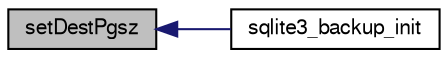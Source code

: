 digraph "setDestPgsz"
{
  edge [fontname="FreeSans",fontsize="10",labelfontname="FreeSans",labelfontsize="10"];
  node [fontname="FreeSans",fontsize="10",shape=record];
  rankdir="LR";
  Node291501 [label="setDestPgsz",height=0.2,width=0.4,color="black", fillcolor="grey75", style="filled", fontcolor="black"];
  Node291501 -> Node291502 [dir="back",color="midnightblue",fontsize="10",style="solid",fontname="FreeSans"];
  Node291502 [label="sqlite3_backup_init",height=0.2,width=0.4,color="black", fillcolor="white", style="filled",URL="$sqlite3_8h.html#a9c9aa9e8edeb9910d93148a6621c1097"];
}

